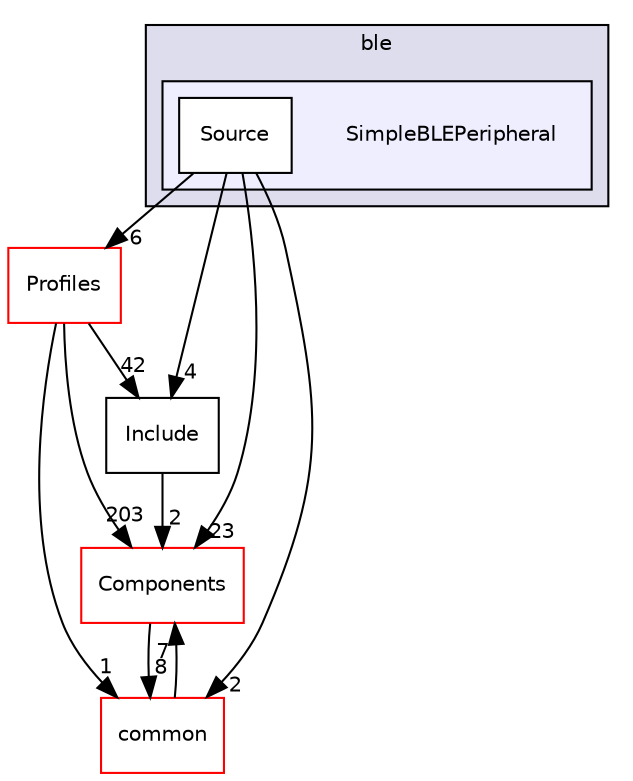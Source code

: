 digraph "C:/Work.git/ble/BLE-CC254x-1.4.0/Projects/ble/SimpleBLEPeripheral" {
  compound=true
  node [ fontsize="10", fontname="Helvetica"];
  edge [ labelfontsize="10", labelfontname="Helvetica"];
  subgraph clusterdir_116175837578d417cf55547b959ccd07 {
    graph [ bgcolor="#ddddee", pencolor="black", label="ble" fontname="Helvetica", fontsize="10", URL="dir_116175837578d417cf55547b959ccd07.html"]
  subgraph clusterdir_cad3c092dc274c72b0039373ae9d90e9 {
    graph [ bgcolor="#eeeeff", pencolor="black", label="" URL="dir_cad3c092dc274c72b0039373ae9d90e9.html"];
    dir_cad3c092dc274c72b0039373ae9d90e9 [shape=plaintext label="SimpleBLEPeripheral"];
    dir_4d28266e13d5921f5a3f60a9186e5e8b [shape=box label="Source" color="black" fillcolor="white" style="filled" URL="dir_4d28266e13d5921f5a3f60a9186e5e8b.html"];
  }
  }
  dir_7a2b63247ca617f0e1ef727740be8a23 [shape=box label="Components" fillcolor="white" style="filled" color="red" URL="dir_7a2b63247ca617f0e1ef727740be8a23.html"];
  dir_bbf25acfb389de4a0b62fe1493a77c04 [shape=box label="Profiles" fillcolor="white" style="filled" color="red" URL="dir_bbf25acfb389de4a0b62fe1493a77c04.html"];
  dir_75d9d4b6f44aa532429bfdb05dd9374d [shape=box label="common" fillcolor="white" style="filled" color="red" URL="dir_75d9d4b6f44aa532429bfdb05dd9374d.html"];
  dir_c92cc19f0c851bfd7369f25eb8781a13 [shape=box label="Include" URL="dir_c92cc19f0c851bfd7369f25eb8781a13.html"];
  dir_7a2b63247ca617f0e1ef727740be8a23->dir_75d9d4b6f44aa532429bfdb05dd9374d [headlabel="8", labeldistance=1.5 headhref="dir_000001_000049.html"];
  dir_4d28266e13d5921f5a3f60a9186e5e8b->dir_7a2b63247ca617f0e1ef727740be8a23 [headlabel="23", labeldistance=1.5 headhref="dir_000109_000001.html"];
  dir_4d28266e13d5921f5a3f60a9186e5e8b->dir_bbf25acfb389de4a0b62fe1493a77c04 [headlabel="6", labeldistance=1.5 headhref="dir_000109_000078.html"];
  dir_4d28266e13d5921f5a3f60a9186e5e8b->dir_75d9d4b6f44aa532429bfdb05dd9374d [headlabel="2", labeldistance=1.5 headhref="dir_000109_000049.html"];
  dir_4d28266e13d5921f5a3f60a9186e5e8b->dir_c92cc19f0c851bfd7369f25eb8781a13 [headlabel="4", labeldistance=1.5 headhref="dir_000109_000069.html"];
  dir_bbf25acfb389de4a0b62fe1493a77c04->dir_7a2b63247ca617f0e1ef727740be8a23 [headlabel="203", labeldistance=1.5 headhref="dir_000078_000001.html"];
  dir_bbf25acfb389de4a0b62fe1493a77c04->dir_75d9d4b6f44aa532429bfdb05dd9374d [headlabel="1", labeldistance=1.5 headhref="dir_000078_000049.html"];
  dir_bbf25acfb389de4a0b62fe1493a77c04->dir_c92cc19f0c851bfd7369f25eb8781a13 [headlabel="42", labeldistance=1.5 headhref="dir_000078_000069.html"];
  dir_75d9d4b6f44aa532429bfdb05dd9374d->dir_7a2b63247ca617f0e1ef727740be8a23 [headlabel="7", labeldistance=1.5 headhref="dir_000049_000001.html"];
  dir_c92cc19f0c851bfd7369f25eb8781a13->dir_7a2b63247ca617f0e1ef727740be8a23 [headlabel="2", labeldistance=1.5 headhref="dir_000069_000001.html"];
}
